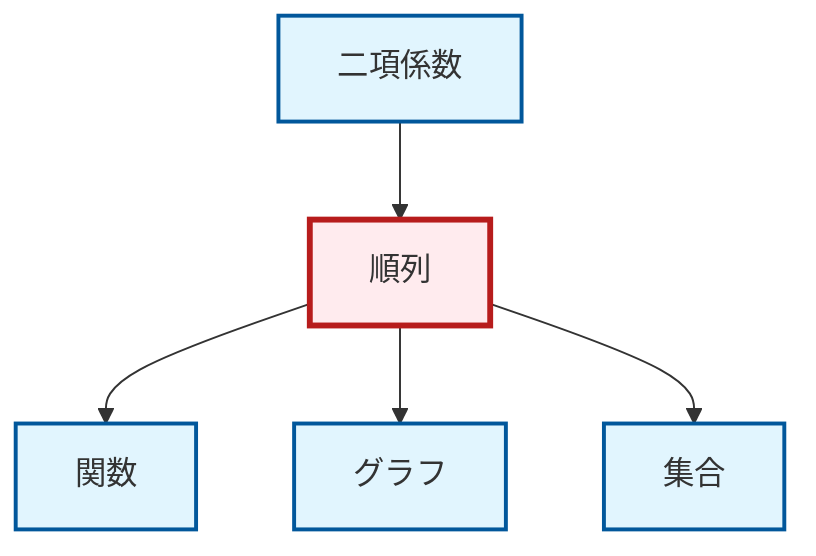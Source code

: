 graph TD
    classDef definition fill:#e1f5fe,stroke:#01579b,stroke-width:2px
    classDef theorem fill:#f3e5f5,stroke:#4a148c,stroke-width:2px
    classDef axiom fill:#fff3e0,stroke:#e65100,stroke-width:2px
    classDef example fill:#e8f5e9,stroke:#1b5e20,stroke-width:2px
    classDef current fill:#ffebee,stroke:#b71c1c,stroke-width:3px
    def-permutation["順列"]:::definition
    def-set["集合"]:::definition
    def-function["関数"]:::definition
    def-graph["グラフ"]:::definition
    def-binomial-coefficient["二項係数"]:::definition
    def-permutation --> def-function
    def-permutation --> def-graph
    def-permutation --> def-set
    def-binomial-coefficient --> def-permutation
    class def-permutation current